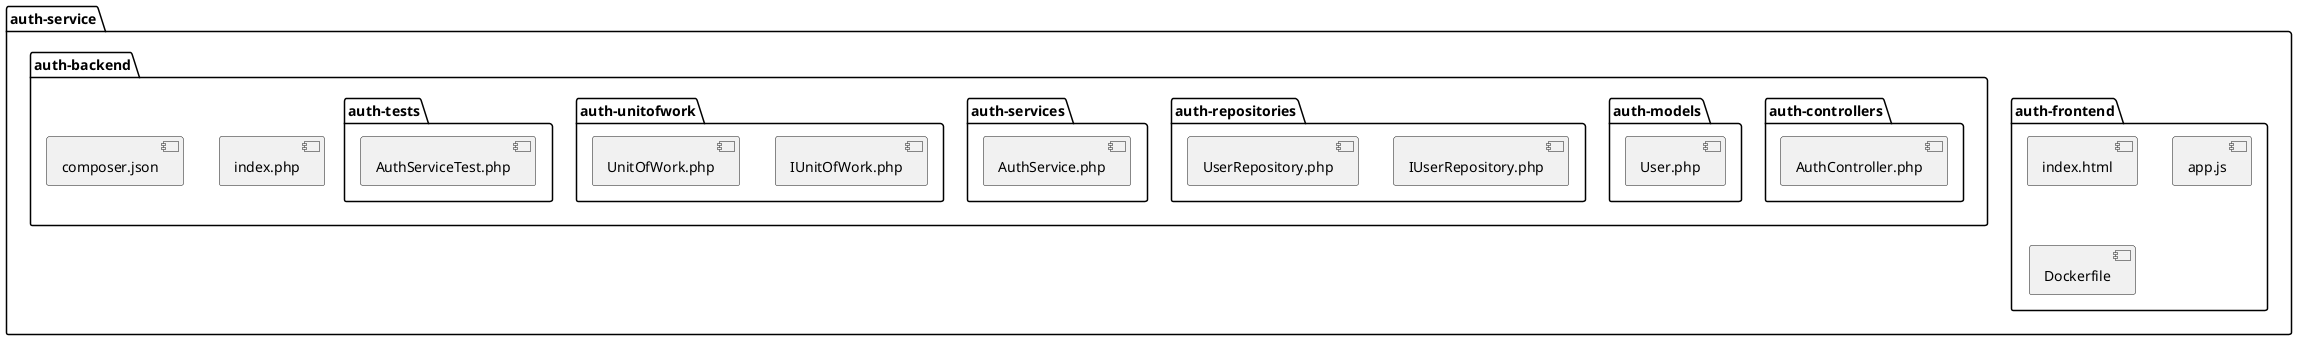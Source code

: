 @startuml
package "auth-service" {
  package "auth-frontend" {
    [index.html]
    [app.js]
    [Dockerfile]
  }
  package "auth-backend" {
    package "auth-controllers" {
      [AuthController.php]
    }
    package "auth-models" {
      [User.php]
    }
    package "auth-repositories" {
      [IUserRepository.php]
      [UserRepository.php]
    }
    package "auth-services" {
      [AuthService.php]
    }
    package "auth-unitofwork" {
      [IUnitOfWork.php]
      [UnitOfWork.php]
    }
    package "auth-tests" {
      [AuthServiceTest.php]
    }
    [index.php]
    [composer.json]
    [Dockerfile]
  }
}
@enduml